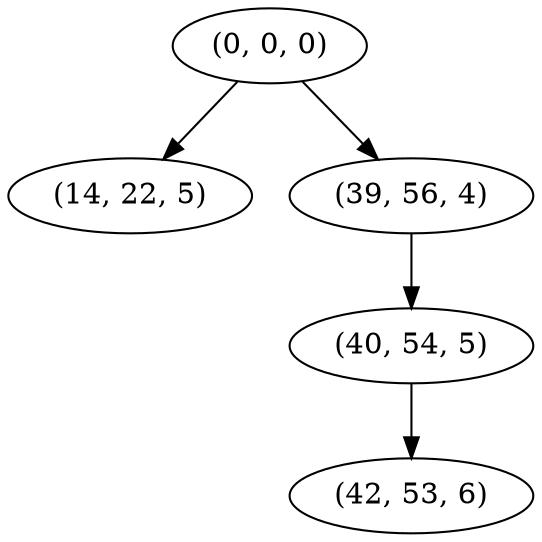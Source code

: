 digraph tree {
    "(0, 0, 0)";
    "(14, 22, 5)";
    "(39, 56, 4)";
    "(40, 54, 5)";
    "(42, 53, 6)";
    "(0, 0, 0)" -> "(14, 22, 5)";
    "(0, 0, 0)" -> "(39, 56, 4)";
    "(39, 56, 4)" -> "(40, 54, 5)";
    "(40, 54, 5)" -> "(42, 53, 6)";
}
